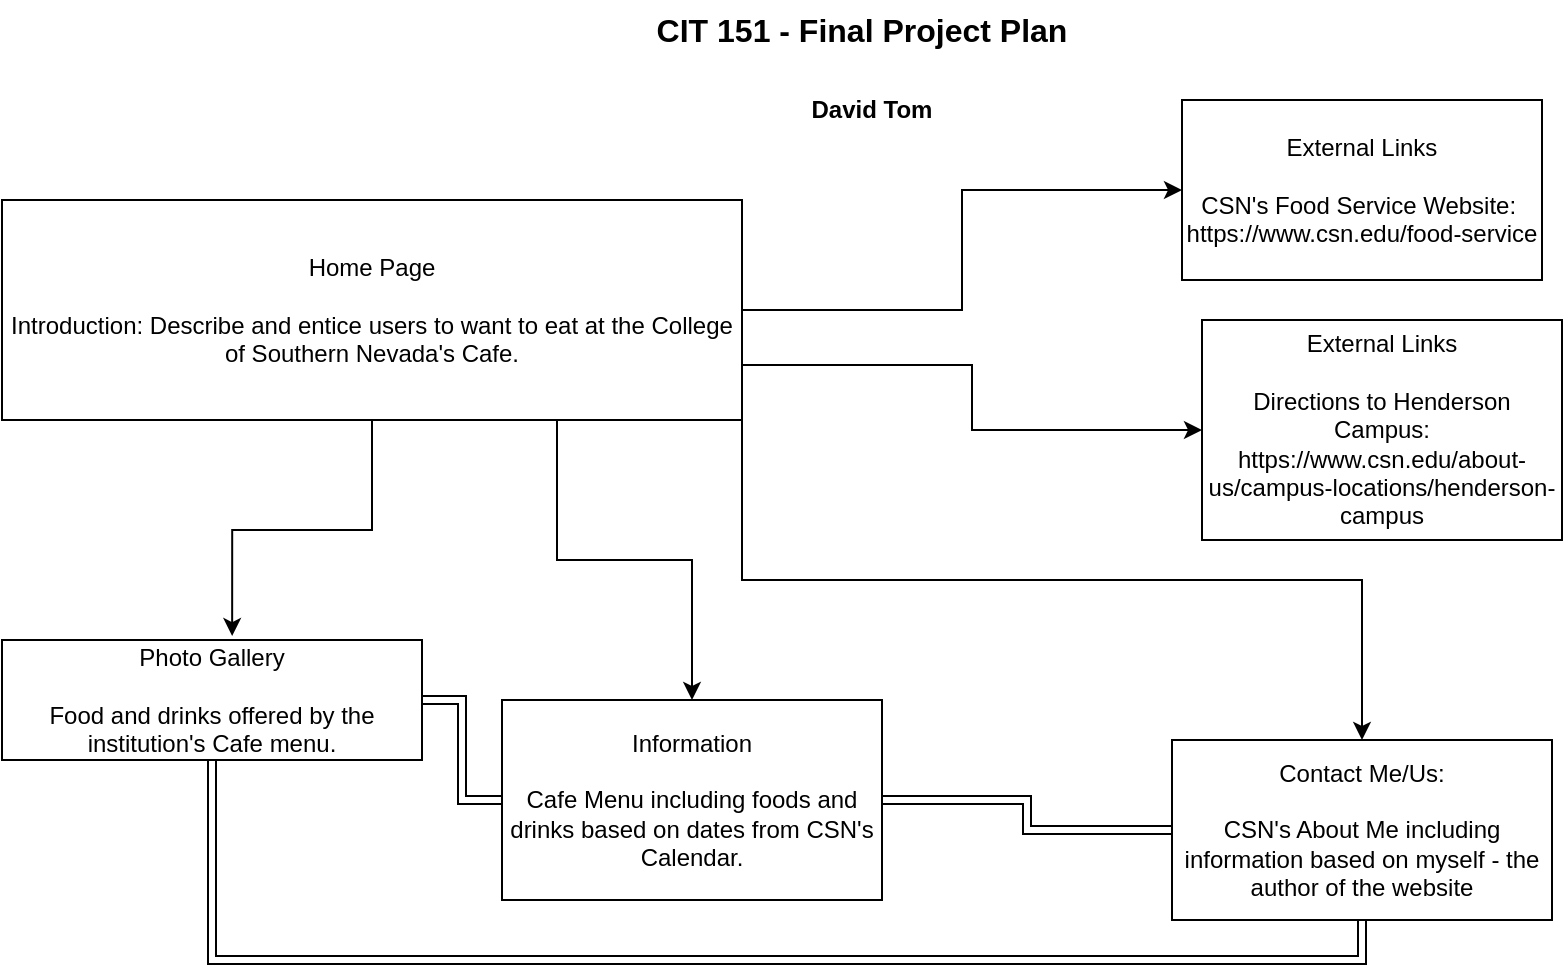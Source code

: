 <mxfile version="24.3.1" type="device">
  <diagram name="Page-1" id="t2ZZUc1QnQqHmHowmj_l">
    <mxGraphModel dx="1434" dy="772" grid="1" gridSize="10" guides="1" tooltips="1" connect="1" arrows="1" fold="1" page="1" pageScale="1" pageWidth="850" pageHeight="1100" math="0" shadow="0">
      <root>
        <mxCell id="0" />
        <mxCell id="1" parent="0" />
        <mxCell id="ECsy7AGQ4PSlcjzneTNv-2" style="edgeStyle=orthogonalEdgeStyle;rounded=0;orthogonalLoop=1;jettySize=auto;html=1;" edge="1" parent="1" source="xkeRzev8_Ip0TK-ElHHa-1" target="xkeRzev8_Ip0TK-ElHHa-3">
          <mxGeometry relative="1" as="geometry" />
        </mxCell>
        <mxCell id="ECsy7AGQ4PSlcjzneTNv-3" style="edgeStyle=orthogonalEdgeStyle;rounded=0;orthogonalLoop=1;jettySize=auto;html=1;exitX=1;exitY=0.75;exitDx=0;exitDy=0;" edge="1" parent="1" source="xkeRzev8_Ip0TK-ElHHa-1" target="xkeRzev8_Ip0TK-ElHHa-4">
          <mxGeometry relative="1" as="geometry" />
        </mxCell>
        <mxCell id="ECsy7AGQ4PSlcjzneTNv-8" style="edgeStyle=orthogonalEdgeStyle;rounded=0;orthogonalLoop=1;jettySize=auto;html=1;exitX=0.75;exitY=1;exitDx=0;exitDy=0;entryX=0.5;entryY=0;entryDx=0;entryDy=0;" edge="1" parent="1" source="xkeRzev8_Ip0TK-ElHHa-1" target="xkeRzev8_Ip0TK-ElHHa-6">
          <mxGeometry relative="1" as="geometry" />
        </mxCell>
        <mxCell id="ECsy7AGQ4PSlcjzneTNv-9" style="edgeStyle=orthogonalEdgeStyle;rounded=0;orthogonalLoop=1;jettySize=auto;html=1;exitX=1;exitY=1;exitDx=0;exitDy=0;entryX=0.5;entryY=0;entryDx=0;entryDy=0;" edge="1" parent="1" source="xkeRzev8_Ip0TK-ElHHa-1" target="xkeRzev8_Ip0TK-ElHHa-5">
          <mxGeometry relative="1" as="geometry" />
        </mxCell>
        <mxCell id="xkeRzev8_Ip0TK-ElHHa-1" value="Home Page&lt;div&gt;&lt;br&gt;&lt;/div&gt;&lt;div&gt;Introduction: Describe and entice users to want to eat at the College of Southern Nevada&#39;s Cafe.&lt;/div&gt;" style="rounded=0;whiteSpace=wrap;html=1;" parent="1" vertex="1">
          <mxGeometry x="40" y="330" width="370" height="110" as="geometry" />
        </mxCell>
        <mxCell id="ECsy7AGQ4PSlcjzneTNv-5" style="edgeStyle=orthogonalEdgeStyle;rounded=0;orthogonalLoop=1;jettySize=auto;html=1;exitX=1;exitY=0.5;exitDx=0;exitDy=0;entryX=0;entryY=0.5;entryDx=0;entryDy=0;shape=link;" edge="1" parent="1" source="xkeRzev8_Ip0TK-ElHHa-2" target="xkeRzev8_Ip0TK-ElHHa-6">
          <mxGeometry relative="1" as="geometry" />
        </mxCell>
        <mxCell id="ECsy7AGQ4PSlcjzneTNv-6" style="edgeStyle=orthogonalEdgeStyle;rounded=0;orthogonalLoop=1;jettySize=auto;html=1;exitX=0.5;exitY=1;exitDx=0;exitDy=0;entryX=0.5;entryY=1;entryDx=0;entryDy=0;shape=link;" edge="1" parent="1" source="xkeRzev8_Ip0TK-ElHHa-2" target="xkeRzev8_Ip0TK-ElHHa-5">
          <mxGeometry relative="1" as="geometry" />
        </mxCell>
        <mxCell id="xkeRzev8_Ip0TK-ElHHa-2" value="Photo Gallery&lt;div&gt;&lt;br&gt;&lt;/div&gt;&lt;div&gt;Food and drinks offered by the institution&#39;s Cafe menu.&lt;/div&gt;" style="rounded=0;whiteSpace=wrap;html=1;" parent="1" vertex="1">
          <mxGeometry x="40" y="550" width="210" height="60" as="geometry" />
        </mxCell>
        <mxCell id="xkeRzev8_Ip0TK-ElHHa-3" value="External Links&lt;div&gt;&lt;br&gt;&lt;/div&gt;&lt;div&gt;CSN&#39;s Food Service Website:&amp;nbsp;&lt;/div&gt;&lt;div&gt;&lt;span style=&quot;background-color: initial;&quot;&gt;https://www.csn.edu/food-service&lt;/span&gt;&lt;br&gt;&lt;/div&gt;" style="rounded=0;whiteSpace=wrap;html=1;" parent="1" vertex="1">
          <mxGeometry x="630" y="280" width="180" height="90" as="geometry" />
        </mxCell>
        <mxCell id="xkeRzev8_Ip0TK-ElHHa-4" value="External Links&lt;div&gt;&lt;br&gt;&lt;/div&gt;&lt;div&gt;Directions to Henderson Campus:&lt;/div&gt;&lt;div&gt;https://www.csn.edu/about-us/campus-locations/henderson-campus&lt;br&gt;&lt;/div&gt;" style="rounded=0;whiteSpace=wrap;html=1;" parent="1" vertex="1">
          <mxGeometry x="640" y="390" width="180" height="110" as="geometry" />
        </mxCell>
        <mxCell id="ECsy7AGQ4PSlcjzneTNv-7" style="edgeStyle=orthogonalEdgeStyle;rounded=0;orthogonalLoop=1;jettySize=auto;html=1;exitX=0;exitY=0.5;exitDx=0;exitDy=0;entryX=1;entryY=0.5;entryDx=0;entryDy=0;shape=link;" edge="1" parent="1" source="xkeRzev8_Ip0TK-ElHHa-5" target="xkeRzev8_Ip0TK-ElHHa-6">
          <mxGeometry relative="1" as="geometry" />
        </mxCell>
        <mxCell id="xkeRzev8_Ip0TK-ElHHa-5" value="Contact Me/Us:&lt;div&gt;&lt;br&gt;&lt;/div&gt;&lt;div&gt;CSN&#39;s About Me including information based on myself - the author of the website&lt;/div&gt;" style="rounded=0;whiteSpace=wrap;html=1;" parent="1" vertex="1">
          <mxGeometry x="625" y="600" width="190" height="90" as="geometry" />
        </mxCell>
        <mxCell id="xkeRzev8_Ip0TK-ElHHa-6" value="Information&lt;div&gt;&lt;br&gt;&lt;/div&gt;&lt;div&gt;Cafe Menu including foods and drinks based on dates from CSN&#39;s Calendar.&lt;/div&gt;" style="rounded=0;whiteSpace=wrap;html=1;" parent="1" vertex="1">
          <mxGeometry x="290" y="580" width="190" height="100" as="geometry" />
        </mxCell>
        <mxCell id="xkeRzev8_Ip0TK-ElHHa-7" value="David Tom" style="text;html=1;align=center;verticalAlign=middle;whiteSpace=wrap;rounded=0;fontStyle=1" parent="1" vertex="1">
          <mxGeometry x="180" y="270" width="590" height="30" as="geometry" />
        </mxCell>
        <mxCell id="xkeRzev8_Ip0TK-ElHHa-8" value="CIT 151 - Final Project Plan" style="text;html=1;align=center;verticalAlign=middle;whiteSpace=wrap;rounded=0;fontStyle=1;fontSize=16;" parent="1" vertex="1">
          <mxGeometry x="180" y="230" width="580" height="30" as="geometry" />
        </mxCell>
        <mxCell id="ECsy7AGQ4PSlcjzneTNv-4" style="edgeStyle=orthogonalEdgeStyle;rounded=0;orthogonalLoop=1;jettySize=auto;html=1;exitX=0.5;exitY=1;exitDx=0;exitDy=0;entryX=0.548;entryY=-0.033;entryDx=0;entryDy=0;entryPerimeter=0;" edge="1" parent="1" source="xkeRzev8_Ip0TK-ElHHa-1" target="xkeRzev8_Ip0TK-ElHHa-2">
          <mxGeometry relative="1" as="geometry" />
        </mxCell>
      </root>
    </mxGraphModel>
  </diagram>
</mxfile>
